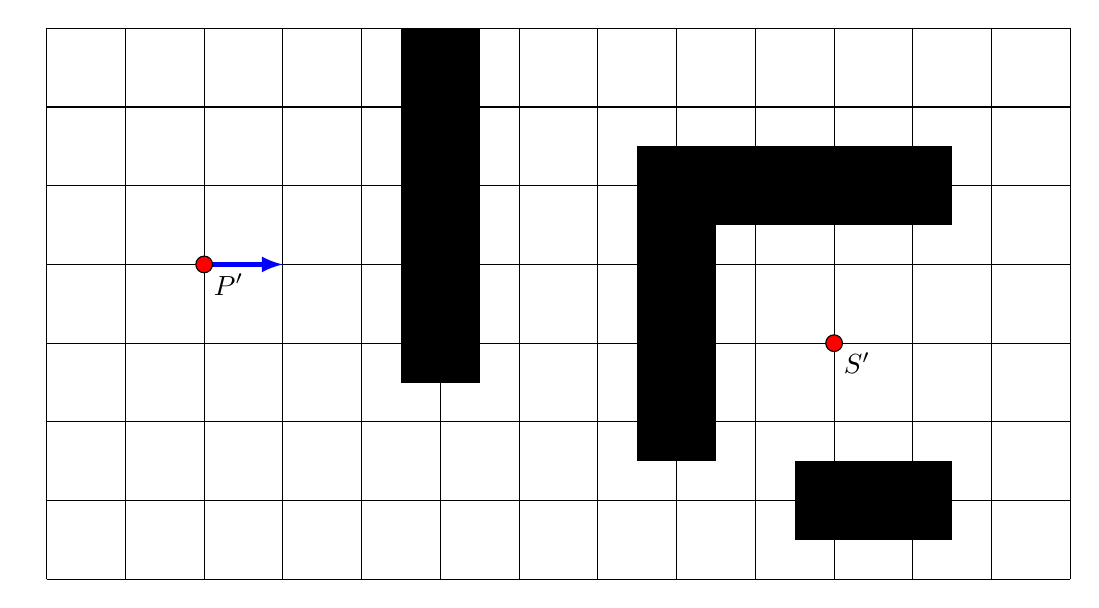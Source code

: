 %\usetikzlibrary{shadows,arrows, shapes}

% Define block styles



\tikzstyle{line} = [draw, ultra thick]
\tikzstyle{point} = [circle, fill=red]


\begin{tikzpicture}

\draw[step=1.0, black] (0,0) grid (13,7);

\coordinate (A) at (2,4);
\node[below right] at (A) {$P'$};

\coordinate (B) at (10,3);
\node[below right]  at (B) {$S'$};

\draw[->,>=latex,ultra thick,blue] (A)--++(1,0);

\draw[draw,fill=red] (A) circle (0.7ex); 
\draw[draw,fill=red] (B) circle (0.7ex); 

\fill (4.5,2.5) rectangle ++(1,4.5);
\fill (9.5,0.5) rectangle ++(2,1);
\fill (7.5,1.5) rectangle ++(1,3);
\fill (7.5,4.5) rectangle ++(4,1);

% \begin{scope}[xshift=-2cm,yshift=1cm,scale=0.8]
% \draw[<->, >=latex, ultra thick] (-1,0) node[left]{O}--(1,0)node[right]{E};
% \draw[<->, >=latex, ultra thick] (0,-1)node[below]{S}--(0,1)node[above]{N};
% \end{scope}

\end{tikzpicture}
